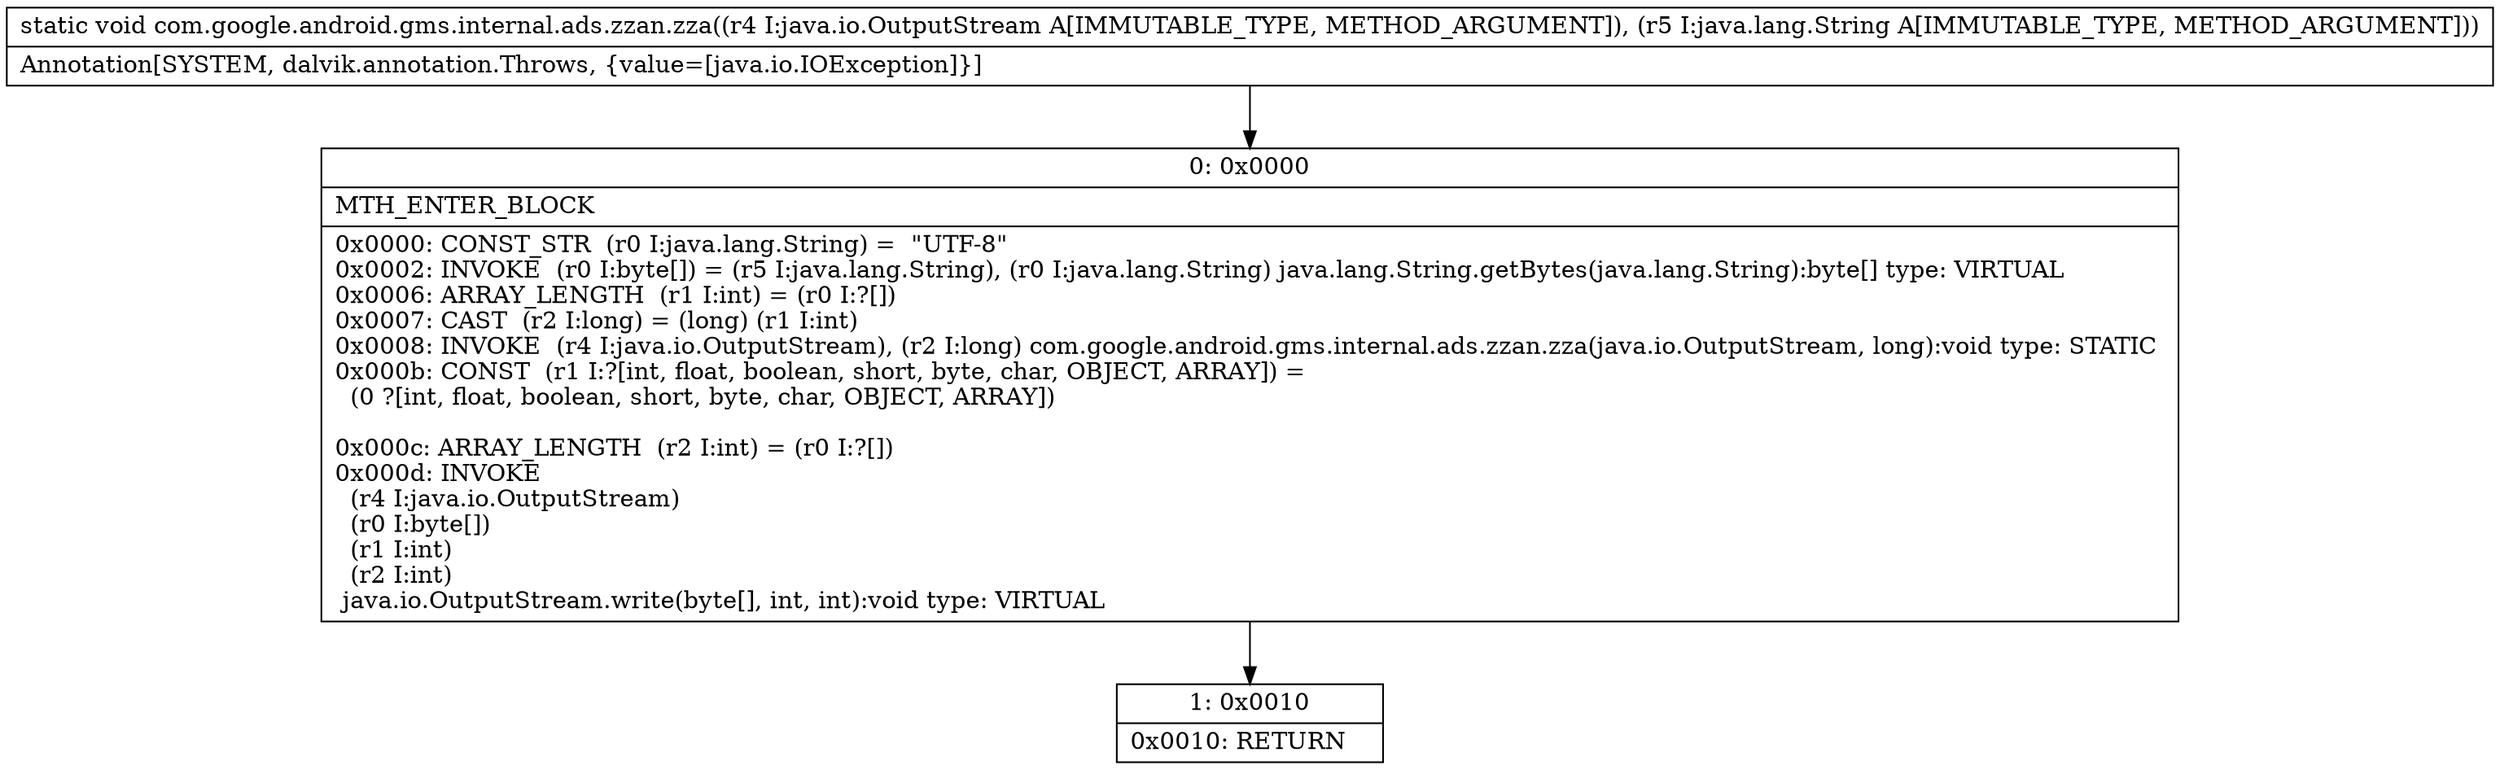 digraph "CFG forcom.google.android.gms.internal.ads.zzan.zza(Ljava\/io\/OutputStream;Ljava\/lang\/String;)V" {
Node_0 [shape=record,label="{0\:\ 0x0000|MTH_ENTER_BLOCK\l|0x0000: CONST_STR  (r0 I:java.lang.String) =  \"UTF\-8\" \l0x0002: INVOKE  (r0 I:byte[]) = (r5 I:java.lang.String), (r0 I:java.lang.String) java.lang.String.getBytes(java.lang.String):byte[] type: VIRTUAL \l0x0006: ARRAY_LENGTH  (r1 I:int) = (r0 I:?[]) \l0x0007: CAST  (r2 I:long) = (long) (r1 I:int) \l0x0008: INVOKE  (r4 I:java.io.OutputStream), (r2 I:long) com.google.android.gms.internal.ads.zzan.zza(java.io.OutputStream, long):void type: STATIC \l0x000b: CONST  (r1 I:?[int, float, boolean, short, byte, char, OBJECT, ARRAY]) = \l  (0 ?[int, float, boolean, short, byte, char, OBJECT, ARRAY])\l \l0x000c: ARRAY_LENGTH  (r2 I:int) = (r0 I:?[]) \l0x000d: INVOKE  \l  (r4 I:java.io.OutputStream)\l  (r0 I:byte[])\l  (r1 I:int)\l  (r2 I:int)\l java.io.OutputStream.write(byte[], int, int):void type: VIRTUAL \l}"];
Node_1 [shape=record,label="{1\:\ 0x0010|0x0010: RETURN   \l}"];
MethodNode[shape=record,label="{static void com.google.android.gms.internal.ads.zzan.zza((r4 I:java.io.OutputStream A[IMMUTABLE_TYPE, METHOD_ARGUMENT]), (r5 I:java.lang.String A[IMMUTABLE_TYPE, METHOD_ARGUMENT]))  | Annotation[SYSTEM, dalvik.annotation.Throws, \{value=[java.io.IOException]\}]\l}"];
MethodNode -> Node_0;
Node_0 -> Node_1;
}

